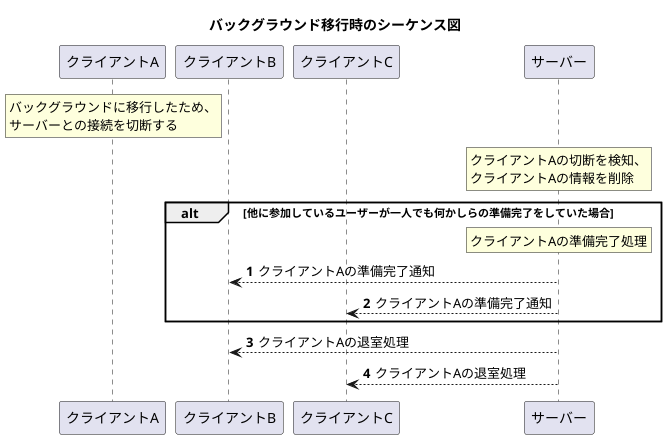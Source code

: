 @startuml
'https://plantuml.com/sequence-diagram

'[メモ]'
'ルーム内 => 該当のUIを削除、クライアントサイドのデータ削除'
'ゲーム準備中 => キャラクターの生成が終了してからキャラクターとクライアントサイドのデータ削除'
'ゲーム中 => キャラクター削除、クライアントサイドのデータ削除'
'リザルトなど他のシーン => クライアントサイドのデータ削除'


participant クライアントA
participant クライアントB
participant クライアントC
participant サーバー

autonumber
title バックグラウンド移行時のシーケンス図
rnote over クライアントA:バックグラウンドに移行したため、\nサーバーとの接続を切断する
rnote over サーバー:クライアントAの切断を検知、\nクライアントAの情報を削除

alt 他に参加しているユーザーが一人でも何かしらの準備完了をしていた場合
rnote over サーバー:クライアントAの準備完了処理
クライアントB <-- サーバー:クライアントAの準備完了通知
クライアントC <-- サーバー:クライアントAの準備完了通知
end

クライアントB <-- サーバー:クライアントAの退室処理
クライアントC <-- サーバー:クライアントAの退室処理

@enduml クライアントA